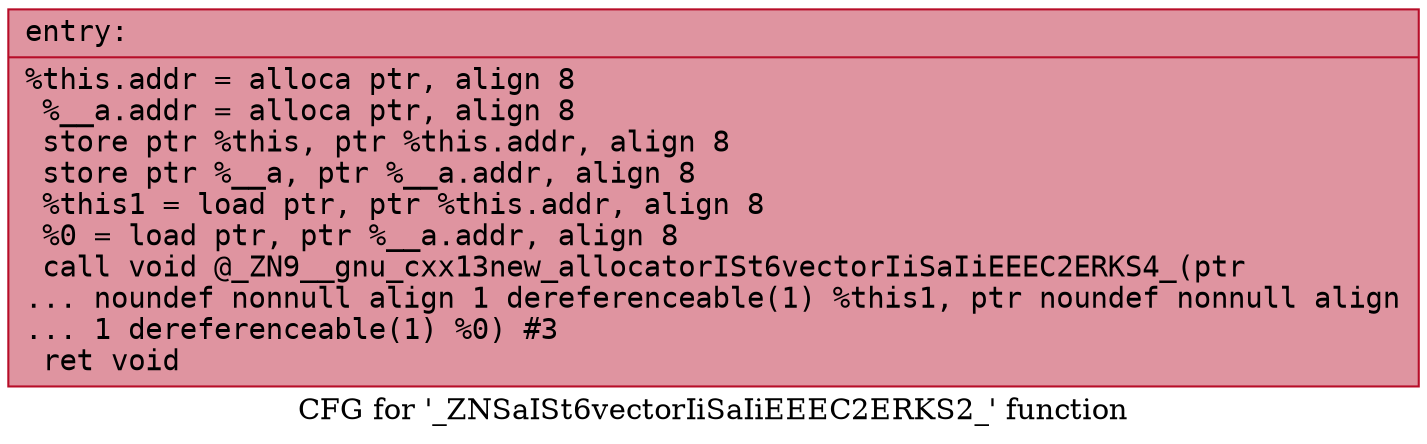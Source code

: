 digraph "CFG for '_ZNSaISt6vectorIiSaIiEEEC2ERKS2_' function" {
	label="CFG for '_ZNSaISt6vectorIiSaIiEEEC2ERKS2_' function";

	Node0x56307d6e6ea0 [shape=record,color="#b70d28ff", style=filled, fillcolor="#b70d2870" fontname="Courier",label="{entry:\l|  %this.addr = alloca ptr, align 8\l  %__a.addr = alloca ptr, align 8\l  store ptr %this, ptr %this.addr, align 8\l  store ptr %__a, ptr %__a.addr, align 8\l  %this1 = load ptr, ptr %this.addr, align 8\l  %0 = load ptr, ptr %__a.addr, align 8\l  call void @_ZN9__gnu_cxx13new_allocatorISt6vectorIiSaIiEEEC2ERKS4_(ptr\l... noundef nonnull align 1 dereferenceable(1) %this1, ptr noundef nonnull align\l... 1 dereferenceable(1) %0) #3\l  ret void\l}"];
}
